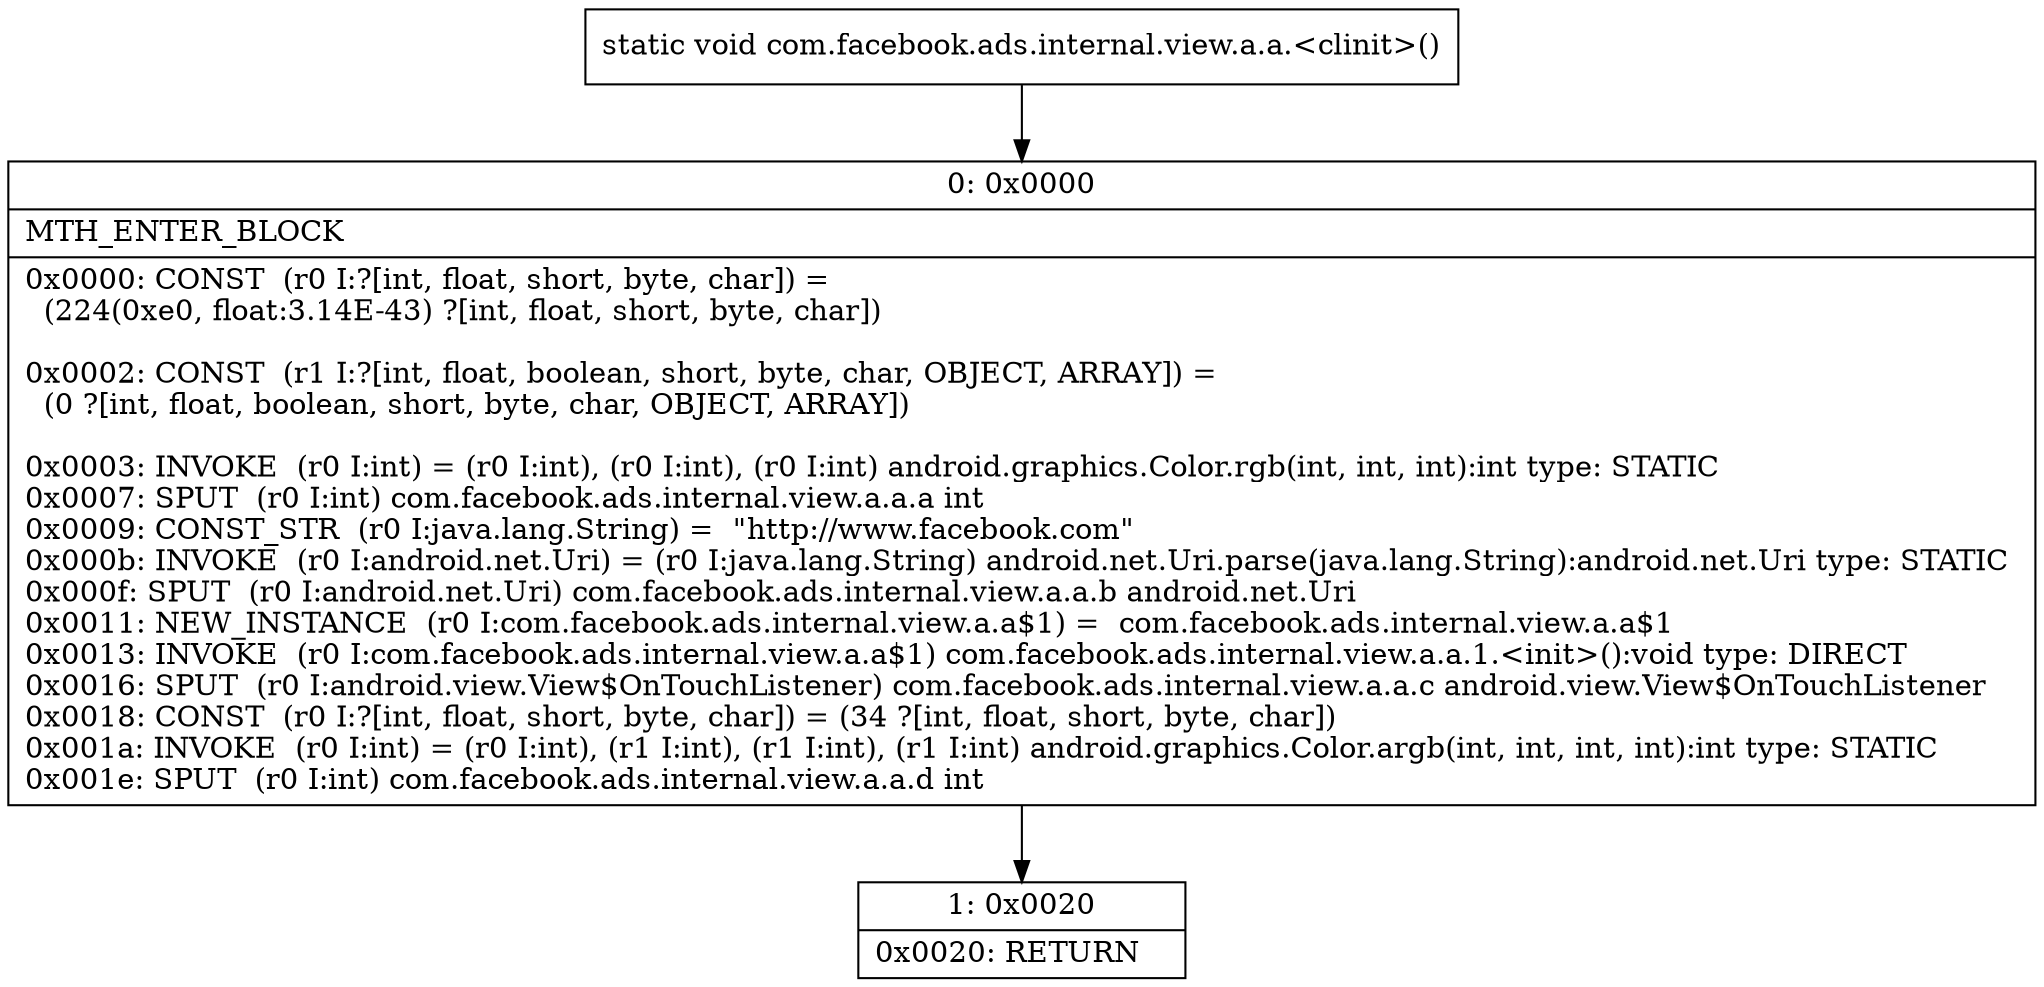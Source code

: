 digraph "CFG forcom.facebook.ads.internal.view.a.a.\<clinit\>()V" {
Node_0 [shape=record,label="{0\:\ 0x0000|MTH_ENTER_BLOCK\l|0x0000: CONST  (r0 I:?[int, float, short, byte, char]) = \l  (224(0xe0, float:3.14E\-43) ?[int, float, short, byte, char])\l \l0x0002: CONST  (r1 I:?[int, float, boolean, short, byte, char, OBJECT, ARRAY]) = \l  (0 ?[int, float, boolean, short, byte, char, OBJECT, ARRAY])\l \l0x0003: INVOKE  (r0 I:int) = (r0 I:int), (r0 I:int), (r0 I:int) android.graphics.Color.rgb(int, int, int):int type: STATIC \l0x0007: SPUT  (r0 I:int) com.facebook.ads.internal.view.a.a.a int \l0x0009: CONST_STR  (r0 I:java.lang.String) =  \"http:\/\/www.facebook.com\" \l0x000b: INVOKE  (r0 I:android.net.Uri) = (r0 I:java.lang.String) android.net.Uri.parse(java.lang.String):android.net.Uri type: STATIC \l0x000f: SPUT  (r0 I:android.net.Uri) com.facebook.ads.internal.view.a.a.b android.net.Uri \l0x0011: NEW_INSTANCE  (r0 I:com.facebook.ads.internal.view.a.a$1) =  com.facebook.ads.internal.view.a.a$1 \l0x0013: INVOKE  (r0 I:com.facebook.ads.internal.view.a.a$1) com.facebook.ads.internal.view.a.a.1.\<init\>():void type: DIRECT \l0x0016: SPUT  (r0 I:android.view.View$OnTouchListener) com.facebook.ads.internal.view.a.a.c android.view.View$OnTouchListener \l0x0018: CONST  (r0 I:?[int, float, short, byte, char]) = (34 ?[int, float, short, byte, char]) \l0x001a: INVOKE  (r0 I:int) = (r0 I:int), (r1 I:int), (r1 I:int), (r1 I:int) android.graphics.Color.argb(int, int, int, int):int type: STATIC \l0x001e: SPUT  (r0 I:int) com.facebook.ads.internal.view.a.a.d int \l}"];
Node_1 [shape=record,label="{1\:\ 0x0020|0x0020: RETURN   \l}"];
MethodNode[shape=record,label="{static void com.facebook.ads.internal.view.a.a.\<clinit\>() }"];
MethodNode -> Node_0;
Node_0 -> Node_1;
}

